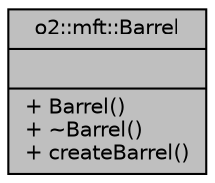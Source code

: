 digraph "o2::mft::Barrel"
{
 // INTERACTIVE_SVG=YES
  bgcolor="transparent";
  edge [fontname="Helvetica",fontsize="10",labelfontname="Helvetica",labelfontsize="10"];
  node [fontname="Helvetica",fontsize="10",shape=record];
  Node1 [label="{o2::mft::Barrel\n||+ Barrel()\l+ ~Barrel()\l+ createBarrel()\l}",height=0.2,width=0.4,color="black", fillcolor="grey75", style="filled", fontcolor="black"];
}
